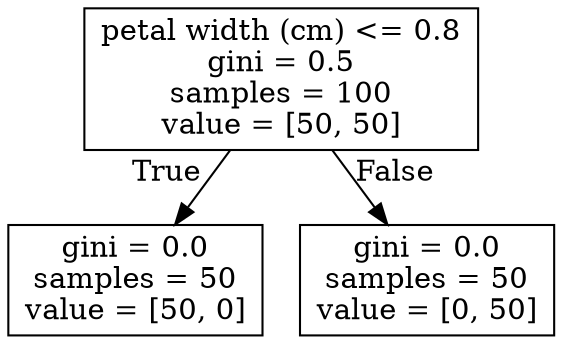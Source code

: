 digraph Tree {
node [shape=box] ;
0 [label="petal width (cm) <= 0.8\ngini = 0.5\nsamples = 100\nvalue = [50, 50]"] ;
1 [label="gini = 0.0\nsamples = 50\nvalue = [50, 0]"] ;
0 -> 1 [labeldistance=2.5, labelangle=45, headlabel="True"] ;
2 [label="gini = 0.0\nsamples = 50\nvalue = [0, 50]"] ;
0 -> 2 [labeldistance=2.5, labelangle=-45, headlabel="False"] ;
}